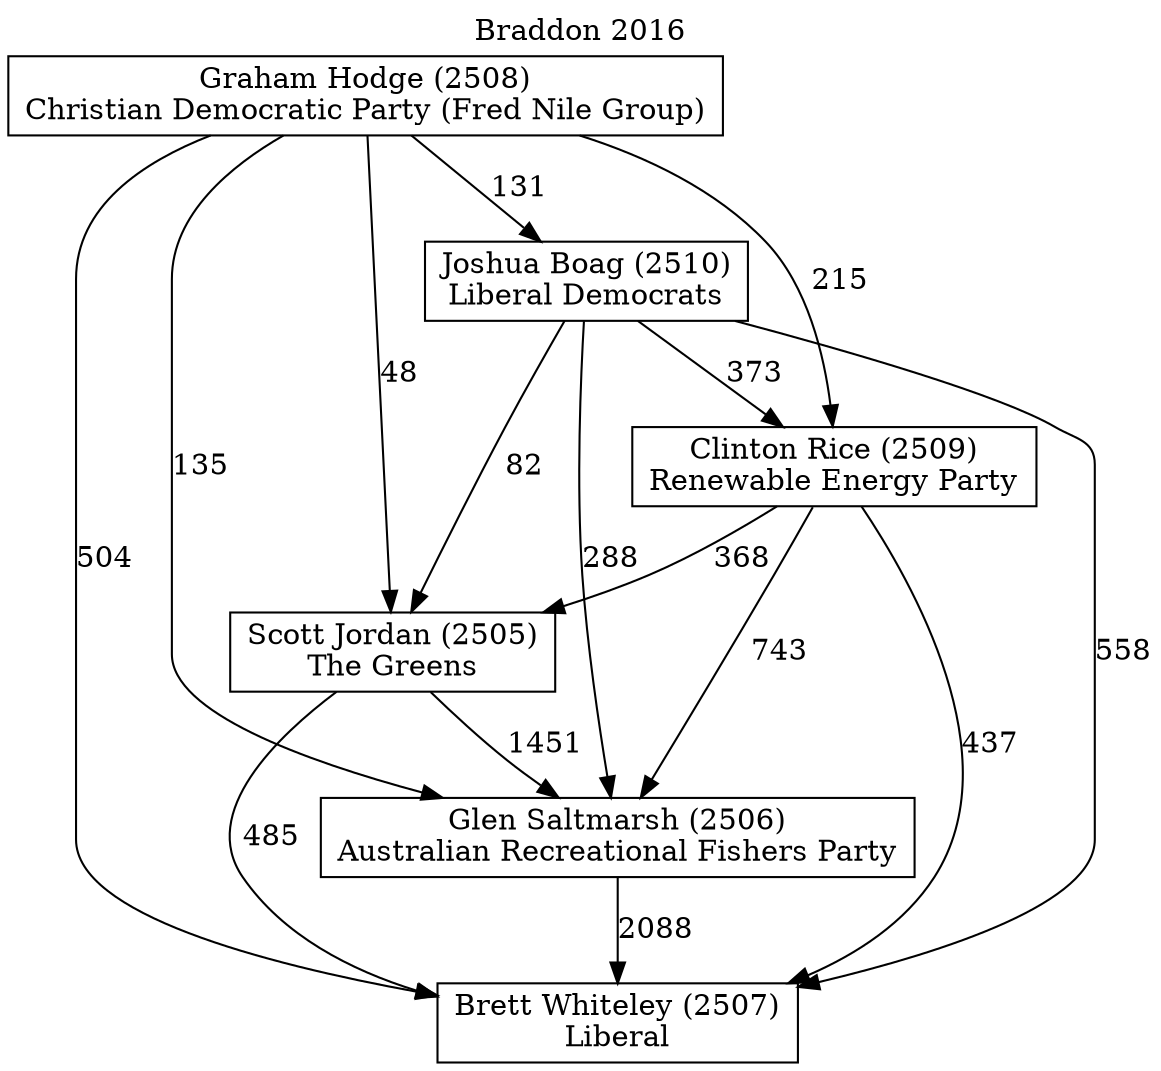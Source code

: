 // House preference flow
digraph "Brett Whiteley (2507)_Braddon_2016" {
	graph [label="Braddon 2016" labelloc=t mclimit=2]
	node [shape=box]
	"Brett Whiteley (2507)" [label="Brett Whiteley (2507)
Liberal"]
	"Glen Saltmarsh (2506)" [label="Glen Saltmarsh (2506)
Australian Recreational Fishers Party"]
	"Scott Jordan (2505)" [label="Scott Jordan (2505)
The Greens"]
	"Clinton Rice (2509)" [label="Clinton Rice (2509)
Renewable Energy Party"]
	"Joshua Boag (2510)" [label="Joshua Boag (2510)
Liberal Democrats"]
	"Graham Hodge (2508)" [label="Graham Hodge (2508)
Christian Democratic Party (Fred Nile Group)"]
	"Glen Saltmarsh (2506)" -> "Brett Whiteley (2507)" [label=2088]
	"Scott Jordan (2505)" -> "Glen Saltmarsh (2506)" [label=1451]
	"Clinton Rice (2509)" -> "Scott Jordan (2505)" [label=368]
	"Joshua Boag (2510)" -> "Clinton Rice (2509)" [label=373]
	"Graham Hodge (2508)" -> "Joshua Boag (2510)" [label=131]
	"Scott Jordan (2505)" -> "Brett Whiteley (2507)" [label=485]
	"Clinton Rice (2509)" -> "Brett Whiteley (2507)" [label=437]
	"Joshua Boag (2510)" -> "Brett Whiteley (2507)" [label=558]
	"Graham Hodge (2508)" -> "Brett Whiteley (2507)" [label=504]
	"Graham Hodge (2508)" -> "Clinton Rice (2509)" [label=215]
	"Joshua Boag (2510)" -> "Scott Jordan (2505)" [label=82]
	"Graham Hodge (2508)" -> "Scott Jordan (2505)" [label=48]
	"Clinton Rice (2509)" -> "Glen Saltmarsh (2506)" [label=743]
	"Joshua Boag (2510)" -> "Glen Saltmarsh (2506)" [label=288]
	"Graham Hodge (2508)" -> "Glen Saltmarsh (2506)" [label=135]
}
